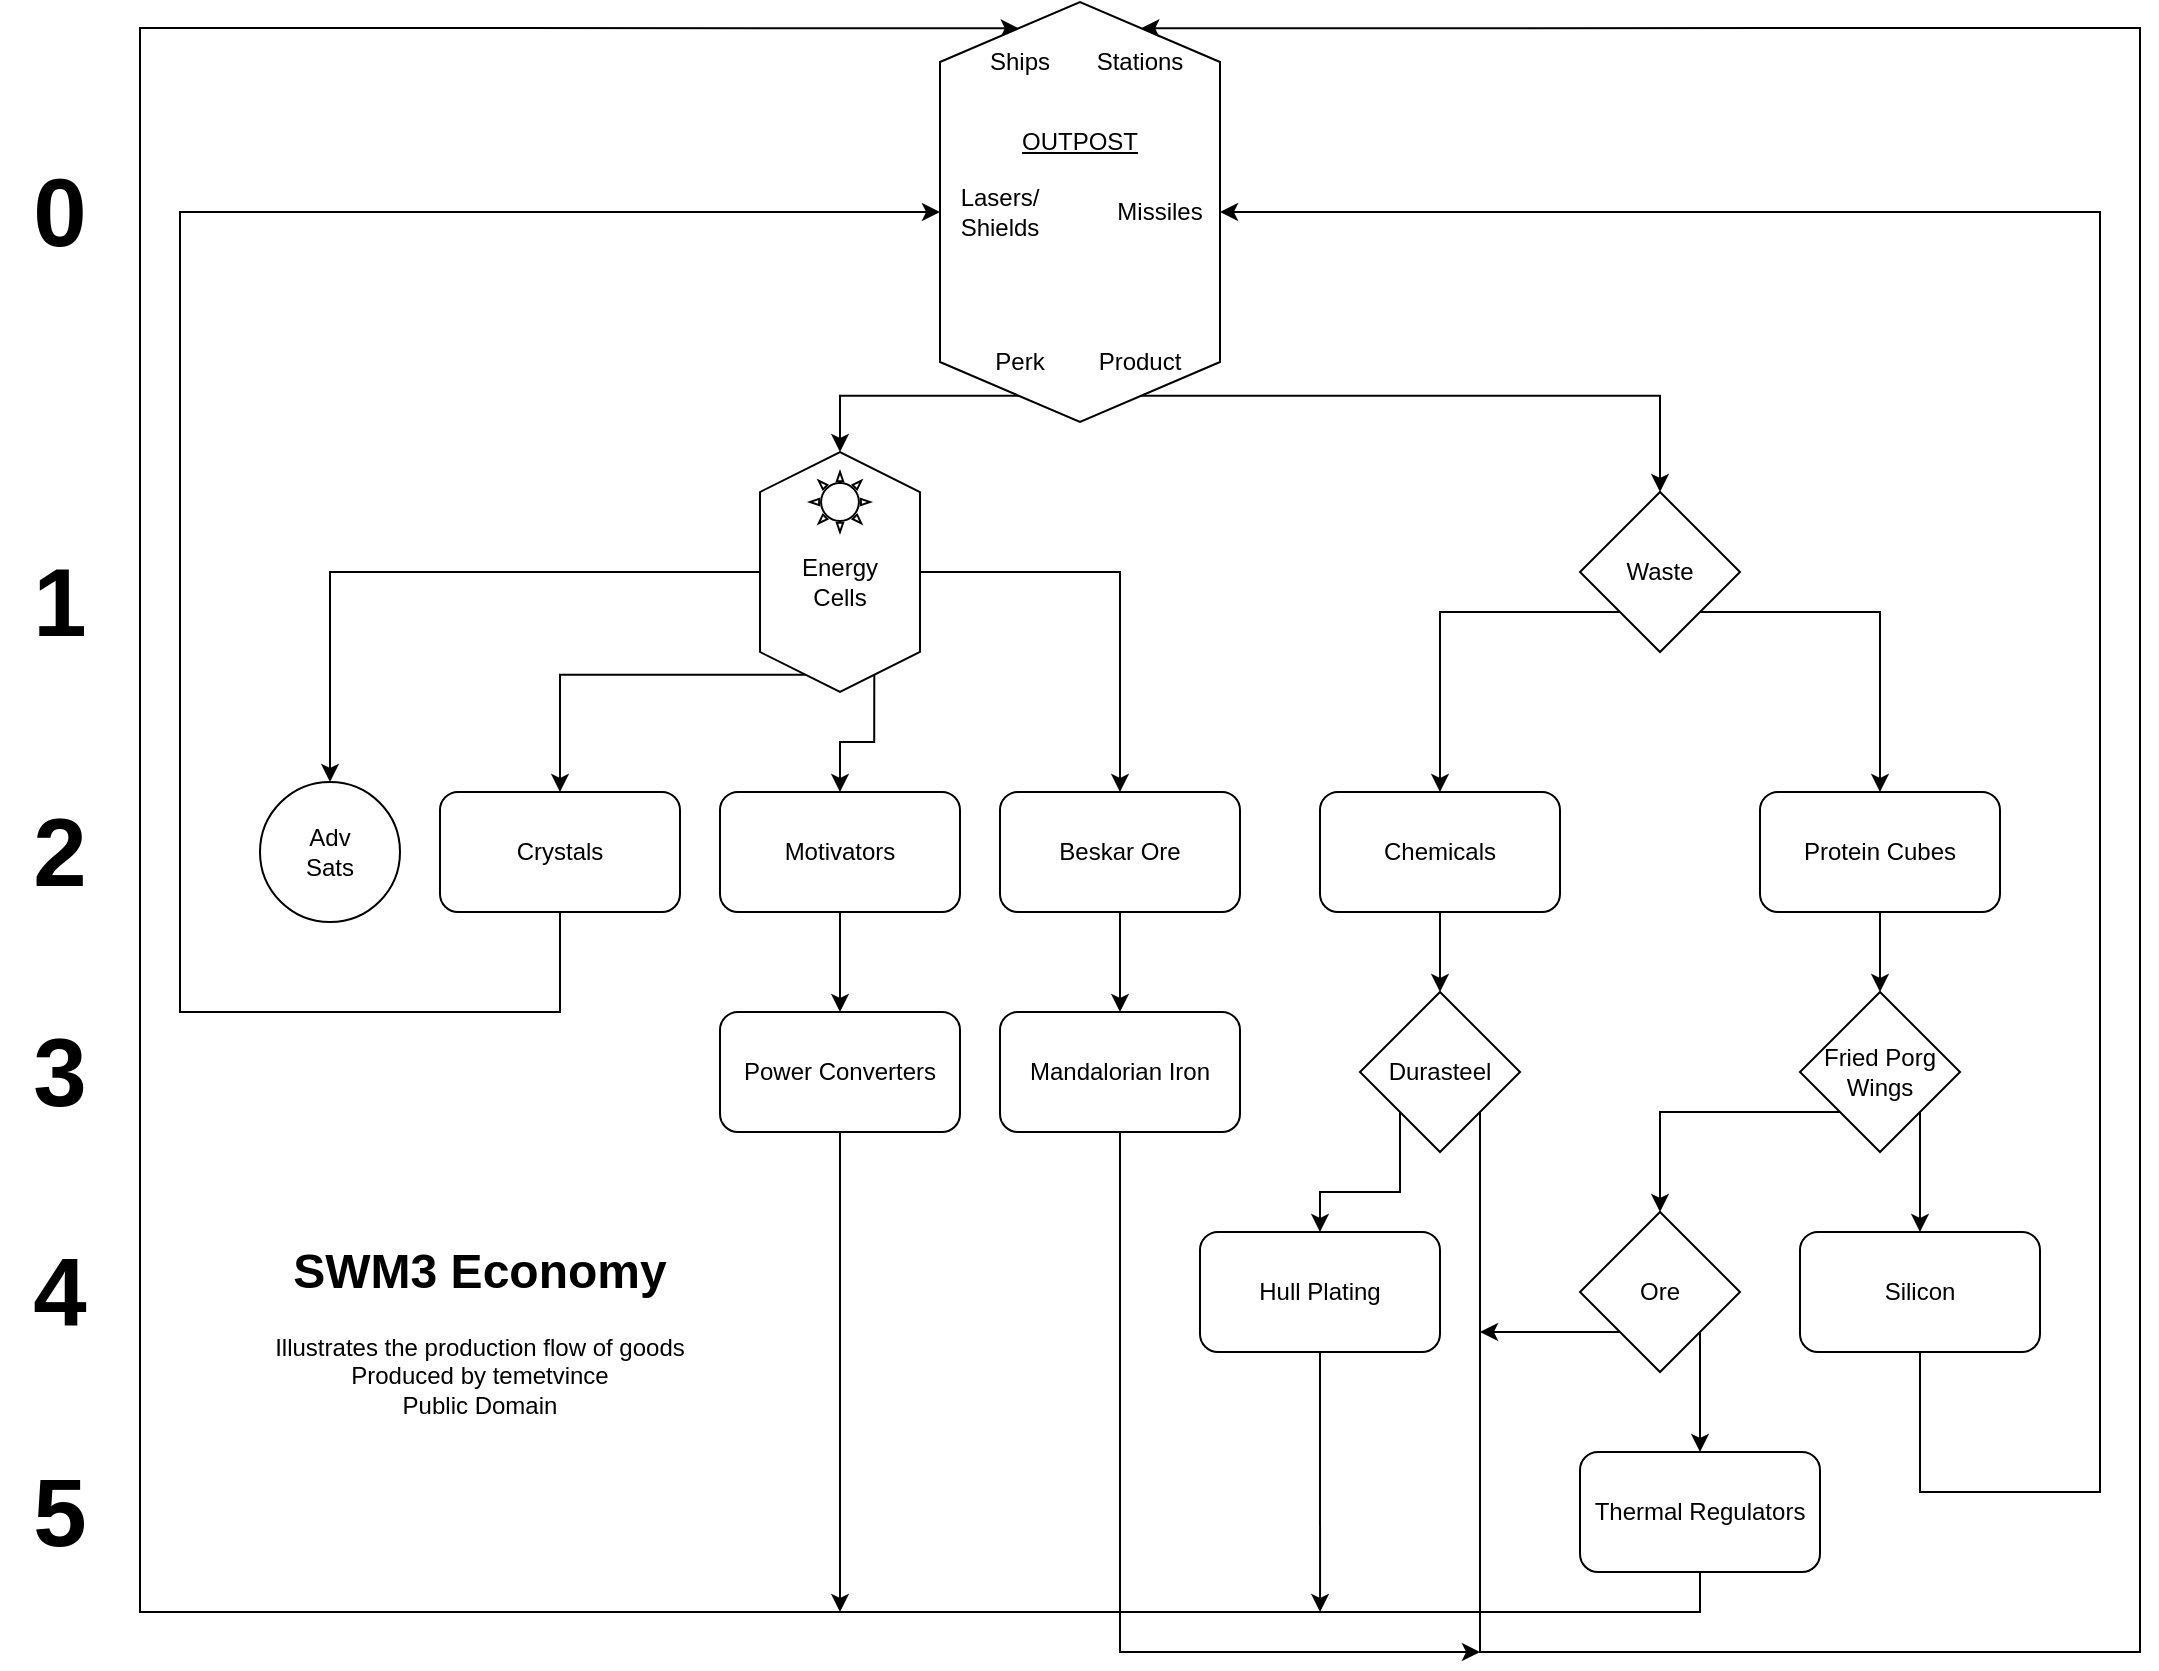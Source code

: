 <mxfile version="16.1.2" type="device"><diagram id="iUBpR5CNQpBnSi_X2e5K" name="Page-1"><mxGraphModel dx="1220" dy="1136" grid="1" gridSize="10" guides="1" tooltips="1" connect="1" arrows="1" fold="1" page="1" pageScale="1" pageWidth="1100" pageHeight="850" background="#ffffff" math="0" shadow="0"><root><mxCell id="0"/><mxCell id="1" parent="0"/><mxCell id="l_TuXNiZBvhCSDKAAjne-76" style="edgeStyle=none;rounded=0;orthogonalLoop=1;jettySize=auto;html=1;exitX=0.5;exitY=1;exitDx=0;exitDy=0;entryX=0.5;entryY=1;entryDx=0;entryDy=0;" parent="1" source="l_TuXNiZBvhCSDKAAjne-6" target="l_TuXNiZBvhCSDKAAjne-33" edge="1"><mxGeometry relative="1" as="geometry"><Array as="points"><mxPoint x="290" y="520"/><mxPoint x="100" y="520"/><mxPoint x="100" y="120"/></Array></mxGeometry></mxCell><mxCell id="l_TuXNiZBvhCSDKAAjne-6" value="Crystals" style="rounded=1;whiteSpace=wrap;html=1;" parent="1" vertex="1"><mxGeometry x="230" y="410" width="120" height="60" as="geometry"/></mxCell><mxCell id="l_TuXNiZBvhCSDKAAjne-72" style="edgeStyle=none;rounded=0;orthogonalLoop=1;jettySize=auto;html=1;exitX=0.5;exitY=1;exitDx=0;exitDy=0;entryX=0.5;entryY=0;entryDx=0;entryDy=0;" parent="1" source="l_TuXNiZBvhCSDKAAjne-7" target="l_TuXNiZBvhCSDKAAjne-13" edge="1"><mxGeometry relative="1" as="geometry"/></mxCell><mxCell id="l_TuXNiZBvhCSDKAAjne-7" value="Motivators" style="rounded=1;whiteSpace=wrap;html=1;" parent="1" vertex="1"><mxGeometry x="370" y="410" width="120" height="60" as="geometry"/></mxCell><mxCell id="l_TuXNiZBvhCSDKAAjne-70" style="edgeStyle=none;rounded=0;orthogonalLoop=1;jettySize=auto;html=1;exitX=0.5;exitY=1;exitDx=0;exitDy=0;entryX=0.5;entryY=0;entryDx=0;entryDy=0;" parent="1" source="l_TuXNiZBvhCSDKAAjne-8" target="l_TuXNiZBvhCSDKAAjne-12" edge="1"><mxGeometry relative="1" as="geometry"/></mxCell><mxCell id="l_TuXNiZBvhCSDKAAjne-8" value="Beskar Ore" style="rounded=1;whiteSpace=wrap;html=1;" parent="1" vertex="1"><mxGeometry x="510" y="410" width="120" height="60" as="geometry"/></mxCell><mxCell id="l_TuXNiZBvhCSDKAAjne-54" style="edgeStyle=orthogonalEdgeStyle;rounded=0;orthogonalLoop=1;jettySize=auto;html=1;exitX=0.5;exitY=1;exitDx=0;exitDy=0;entryX=0.5;entryY=0;entryDx=0;entryDy=0;" parent="1" source="l_TuXNiZBvhCSDKAAjne-9" target="l_TuXNiZBvhCSDKAAjne-55" edge="1"><mxGeometry relative="1" as="geometry"><mxPoint x="645" y="607.5" as="targetPoint"/></mxGeometry></mxCell><mxCell id="l_TuXNiZBvhCSDKAAjne-9" value="Chemicals" style="rounded=1;whiteSpace=wrap;html=1;" parent="1" vertex="1"><mxGeometry x="670" y="410" width="120" height="60" as="geometry"/></mxCell><mxCell id="l_TuXNiZBvhCSDKAAjne-47" style="edgeStyle=orthogonalEdgeStyle;rounded=0;orthogonalLoop=1;jettySize=auto;html=1;exitX=0.5;exitY=1;exitDx=0;exitDy=0;entryX=0.5;entryY=0;entryDx=0;entryDy=0;" parent="1" source="l_TuXNiZBvhCSDKAAjne-10" target="l_TuXNiZBvhCSDKAAjne-48" edge="1"><mxGeometry relative="1" as="geometry"><mxPoint x="775" y="607.5" as="targetPoint"/></mxGeometry></mxCell><mxCell id="l_TuXNiZBvhCSDKAAjne-10" value="Protein Cubes" style="rounded=1;whiteSpace=wrap;html=1;" parent="1" vertex="1"><mxGeometry x="890" y="410" width="120" height="60" as="geometry"/></mxCell><mxCell id="l_TuXNiZBvhCSDKAAjne-71" style="edgeStyle=none;rounded=0;orthogonalLoop=1;jettySize=auto;html=1;exitX=0.5;exitY=1;exitDx=0;exitDy=0;" parent="1" source="l_TuXNiZBvhCSDKAAjne-12" edge="1"><mxGeometry relative="1" as="geometry"><mxPoint x="750" y="840" as="targetPoint"/><Array as="points"><mxPoint x="570" y="840"/></Array></mxGeometry></mxCell><mxCell id="l_TuXNiZBvhCSDKAAjne-12" value="Mandalorian Iron" style="rounded=1;whiteSpace=wrap;html=1;" parent="1" vertex="1"><mxGeometry x="510" y="520" width="120" height="60" as="geometry"/></mxCell><mxCell id="l_TuXNiZBvhCSDKAAjne-73" style="edgeStyle=none;rounded=0;orthogonalLoop=1;jettySize=auto;html=1;exitX=0.5;exitY=1;exitDx=0;exitDy=0;" parent="1" source="l_TuXNiZBvhCSDKAAjne-13" edge="1"><mxGeometry relative="1" as="geometry"><mxPoint x="430" y="820" as="targetPoint"/></mxGeometry></mxCell><mxCell id="l_TuXNiZBvhCSDKAAjne-13" value="Power Converters" style="rounded=1;whiteSpace=wrap;html=1;" parent="1" vertex="1"><mxGeometry x="370" y="520" width="120" height="60" as="geometry"/></mxCell><mxCell id="l_TuXNiZBvhCSDKAAjne-67" style="edgeStyle=none;rounded=0;orthogonalLoop=1;jettySize=auto;html=1;exitX=0.5;exitY=1;exitDx=0;exitDy=0;entryX=0.5;entryY=0;entryDx=0;entryDy=0;" parent="1" source="l_TuXNiZBvhCSDKAAjne-25" target="l_TuXNiZBvhCSDKAAjne-33" edge="1"><mxGeometry relative="1" as="geometry"><Array as="points"><mxPoint x="970" y="760"/><mxPoint x="1060" y="760"/><mxPoint x="1060" y="120"/></Array></mxGeometry></mxCell><mxCell id="l_TuXNiZBvhCSDKAAjne-25" value="Silicon" style="rounded=1;whiteSpace=wrap;html=1;" parent="1" vertex="1"><mxGeometry x="910" y="630" width="120" height="60" as="geometry"/></mxCell><mxCell id="l_TuXNiZBvhCSDKAAjne-75" style="edgeStyle=none;rounded=0;orthogonalLoop=1;jettySize=auto;html=1;exitX=0.5;exitY=1;exitDx=0;exitDy=0;" parent="1" source="l_TuXNiZBvhCSDKAAjne-26" edge="1"><mxGeometry relative="1" as="geometry"><mxPoint x="670.034" y="820" as="targetPoint"/></mxGeometry></mxCell><mxCell id="l_TuXNiZBvhCSDKAAjne-26" value="Hull Plating" style="rounded=1;whiteSpace=wrap;html=1;" parent="1" vertex="1"><mxGeometry x="610" y="630" width="120" height="60" as="geometry"/></mxCell><mxCell id="l_TuXNiZBvhCSDKAAjne-74" style="edgeStyle=none;rounded=0;orthogonalLoop=1;jettySize=auto;html=1;exitX=0.5;exitY=1;exitDx=0;exitDy=0;entryX=0;entryY=0.75;entryDx=0;entryDy=0;" parent="1" source="l_TuXNiZBvhCSDKAAjne-28" target="l_TuXNiZBvhCSDKAAjne-33" edge="1"><mxGeometry relative="1" as="geometry"><mxPoint x="430" y="820" as="targetPoint"/><Array as="points"><mxPoint x="860" y="820"/><mxPoint x="80" y="820"/><mxPoint x="80" y="28"/></Array></mxGeometry></mxCell><mxCell id="l_TuXNiZBvhCSDKAAjne-28" value="Thermal Regulators" style="rounded=1;whiteSpace=wrap;html=1;" parent="1" vertex="1"><mxGeometry x="800" y="740" width="120" height="60" as="geometry"/></mxCell><mxCell id="l_TuXNiZBvhCSDKAAjne-37" style="edgeStyle=orthogonalEdgeStyle;rounded=0;orthogonalLoop=1;jettySize=auto;html=1;exitX=1;exitY=0.25;exitDx=0;exitDy=0;entryX=0.5;entryY=0;entryDx=0;entryDy=0;" parent="1" source="l_TuXNiZBvhCSDKAAjne-33" target="l_TuXNiZBvhCSDKAAjne-44" edge="1"><mxGeometry relative="1" as="geometry"><mxPoint x="710" y="320" as="targetPoint"/></mxGeometry></mxCell><mxCell id="l_TuXNiZBvhCSDKAAjne-39" style="edgeStyle=orthogonalEdgeStyle;rounded=0;orthogonalLoop=1;jettySize=auto;html=1;exitX=1;exitY=0.75;exitDx=0;exitDy=0;entryX=0;entryY=0.5;entryDx=0;entryDy=0;" parent="1" source="l_TuXNiZBvhCSDKAAjne-33" target="l_TuXNiZBvhCSDKAAjne-38" edge="1"><mxGeometry relative="1" as="geometry"/></mxCell><mxCell id="l_TuXNiZBvhCSDKAAjne-33" value="" style="shape=hexagon;perimeter=hexagonPerimeter2;whiteSpace=wrap;html=1;fixedSize=1;rotation=90;size=30;labelBorderColor=none;labelBackgroundColor=none;" parent="1" vertex="1"><mxGeometry x="445" y="50" width="210" height="140" as="geometry"/></mxCell><mxCell id="l_TuXNiZBvhCSDKAAjne-40" style="edgeStyle=orthogonalEdgeStyle;rounded=0;orthogonalLoop=1;jettySize=auto;html=1;exitX=0.5;exitY=1;exitDx=0;exitDy=0;entryX=0.5;entryY=0;entryDx=0;entryDy=0;" parent="1" source="l_TuXNiZBvhCSDKAAjne-38" target="l_TuXNiZBvhCSDKAAjne-86" edge="1"><mxGeometry relative="1" as="geometry"><mxPoint x="150" y="410" as="targetPoint"/></mxGeometry></mxCell><mxCell id="l_TuXNiZBvhCSDKAAjne-41" style="edgeStyle=orthogonalEdgeStyle;rounded=0;orthogonalLoop=1;jettySize=auto;html=1;exitX=1;exitY=0.75;exitDx=0;exitDy=0;entryX=0.5;entryY=0;entryDx=0;entryDy=0;" parent="1" source="l_TuXNiZBvhCSDKAAjne-38" target="l_TuXNiZBvhCSDKAAjne-6" edge="1"><mxGeometry relative="1" as="geometry"/></mxCell><mxCell id="l_TuXNiZBvhCSDKAAjne-42" style="edgeStyle=orthogonalEdgeStyle;rounded=0;orthogonalLoop=1;jettySize=auto;html=1;exitX=1;exitY=0.25;exitDx=0;exitDy=0;entryX=0.5;entryY=0;entryDx=0;entryDy=0;" parent="1" source="l_TuXNiZBvhCSDKAAjne-38" target="l_TuXNiZBvhCSDKAAjne-7" edge="1"><mxGeometry relative="1" as="geometry"/></mxCell><mxCell id="l_TuXNiZBvhCSDKAAjne-43" style="edgeStyle=orthogonalEdgeStyle;rounded=0;orthogonalLoop=1;jettySize=auto;html=1;exitX=0.5;exitY=0;exitDx=0;exitDy=0;entryX=0.5;entryY=0;entryDx=0;entryDy=0;" parent="1" source="l_TuXNiZBvhCSDKAAjne-38" target="l_TuXNiZBvhCSDKAAjne-8" edge="1"><mxGeometry relative="1" as="geometry"/></mxCell><mxCell id="l_TuXNiZBvhCSDKAAjne-38" value="" style="shape=hexagon;perimeter=hexagonPerimeter2;whiteSpace=wrap;html=1;fixedSize=1;rotation=90;" parent="1" vertex="1"><mxGeometry x="370" y="260" width="120" height="80" as="geometry"/></mxCell><mxCell id="l_TuXNiZBvhCSDKAAjne-45" style="edgeStyle=orthogonalEdgeStyle;rounded=0;orthogonalLoop=1;jettySize=auto;html=1;exitX=0;exitY=1;exitDx=0;exitDy=0;entryX=0.5;entryY=0;entryDx=0;entryDy=0;" parent="1" source="l_TuXNiZBvhCSDKAAjne-44" target="l_TuXNiZBvhCSDKAAjne-9" edge="1"><mxGeometry relative="1" as="geometry"/></mxCell><mxCell id="l_TuXNiZBvhCSDKAAjne-46" style="edgeStyle=orthogonalEdgeStyle;rounded=0;orthogonalLoop=1;jettySize=auto;html=1;exitX=1;exitY=1;exitDx=0;exitDy=0;entryX=0.5;entryY=0;entryDx=0;entryDy=0;" parent="1" source="l_TuXNiZBvhCSDKAAjne-44" target="l_TuXNiZBvhCSDKAAjne-10" edge="1"><mxGeometry relative="1" as="geometry"/></mxCell><mxCell id="l_TuXNiZBvhCSDKAAjne-44" value="Waste" style="rhombus;whiteSpace=wrap;html=1;" parent="1" vertex="1"><mxGeometry x="800" y="260" width="80" height="80" as="geometry"/></mxCell><mxCell id="l_TuXNiZBvhCSDKAAjne-50" style="edgeStyle=orthogonalEdgeStyle;rounded=0;orthogonalLoop=1;jettySize=auto;html=1;exitX=1;exitY=1;exitDx=0;exitDy=0;entryX=0.5;entryY=0;entryDx=0;entryDy=0;" parent="1" source="l_TuXNiZBvhCSDKAAjne-48" target="l_TuXNiZBvhCSDKAAjne-25" edge="1"><mxGeometry relative="1" as="geometry"/></mxCell><mxCell id="l_TuXNiZBvhCSDKAAjne-52" style="edgeStyle=orthogonalEdgeStyle;rounded=0;orthogonalLoop=1;jettySize=auto;html=1;exitX=0;exitY=1;exitDx=0;exitDy=0;entryX=0.5;entryY=0;entryDx=0;entryDy=0;" parent="1" source="l_TuXNiZBvhCSDKAAjne-48" target="l_TuXNiZBvhCSDKAAjne-51" edge="1"><mxGeometry relative="1" as="geometry"/></mxCell><mxCell id="l_TuXNiZBvhCSDKAAjne-48" value="Fried Porg Wings" style="rhombus;whiteSpace=wrap;html=1;" parent="1" vertex="1"><mxGeometry x="910" y="510" width="80" height="80" as="geometry"/></mxCell><mxCell id="l_TuXNiZBvhCSDKAAjne-58" style="edgeStyle=orthogonalEdgeStyle;rounded=0;orthogonalLoop=1;jettySize=auto;html=1;exitX=1;exitY=1;exitDx=0;exitDy=0;entryX=0.5;entryY=0;entryDx=0;entryDy=0;" parent="1" source="l_TuXNiZBvhCSDKAAjne-51" target="l_TuXNiZBvhCSDKAAjne-28" edge="1"><mxGeometry relative="1" as="geometry"/></mxCell><mxCell id="l_TuXNiZBvhCSDKAAjne-69" style="edgeStyle=none;rounded=0;orthogonalLoop=1;jettySize=auto;html=1;exitX=0;exitY=1;exitDx=0;exitDy=0;" parent="1" source="l_TuXNiZBvhCSDKAAjne-51" edge="1"><mxGeometry relative="1" as="geometry"><mxPoint x="750" y="680" as="targetPoint"/><Array as="points"><mxPoint x="770" y="680"/></Array></mxGeometry></mxCell><mxCell id="l_TuXNiZBvhCSDKAAjne-51" value="Ore" style="rhombus;whiteSpace=wrap;html=1;" parent="1" vertex="1"><mxGeometry x="800" y="620" width="80" height="80" as="geometry"/></mxCell><mxCell id="l_TuXNiZBvhCSDKAAjne-56" style="edgeStyle=orthogonalEdgeStyle;rounded=0;orthogonalLoop=1;jettySize=auto;html=1;exitX=0;exitY=1;exitDx=0;exitDy=0;entryX=0.5;entryY=0;entryDx=0;entryDy=0;" parent="1" source="l_TuXNiZBvhCSDKAAjne-55" target="l_TuXNiZBvhCSDKAAjne-26" edge="1"><mxGeometry relative="1" as="geometry"/></mxCell><mxCell id="l_TuXNiZBvhCSDKAAjne-68" style="edgeStyle=none;rounded=0;orthogonalLoop=1;jettySize=auto;html=1;exitX=1;exitY=1;exitDx=0;exitDy=0;entryX=0;entryY=0.25;entryDx=0;entryDy=0;" parent="1" source="l_TuXNiZBvhCSDKAAjne-55" target="l_TuXNiZBvhCSDKAAjne-33" edge="1"><mxGeometry relative="1" as="geometry"><Array as="points"><mxPoint x="750" y="600"/><mxPoint x="750" y="650"/><mxPoint x="750" y="840"/><mxPoint x="1080" y="840"/><mxPoint x="1080" y="28"/></Array></mxGeometry></mxCell><mxCell id="l_TuXNiZBvhCSDKAAjne-55" value="Durasteel" style="rhombus;whiteSpace=wrap;html=1;" parent="1" vertex="1"><mxGeometry x="690" y="510" width="80" height="80" as="geometry"/></mxCell><mxCell id="l_TuXNiZBvhCSDKAAjne-77" value="Energy&lt;br&gt;Cells" style="text;html=1;strokeColor=none;fillColor=none;align=center;verticalAlign=middle;whiteSpace=wrap;rounded=0;" parent="1" vertex="1"><mxGeometry x="400" y="290" width="60" height="30" as="geometry"/></mxCell><mxCell id="l_TuXNiZBvhCSDKAAjne-78" value="OUTPOST" style="text;html=1;strokeColor=none;fillColor=none;align=center;verticalAlign=middle;whiteSpace=wrap;rounded=0;fontStyle=4" parent="1" vertex="1"><mxGeometry x="520" y="70" width="60" height="30" as="geometry"/></mxCell><mxCell id="l_TuXNiZBvhCSDKAAjne-80" value="Ships" style="text;html=1;strokeColor=none;fillColor=none;align=center;verticalAlign=middle;whiteSpace=wrap;rounded=0;" parent="1" vertex="1"><mxGeometry x="490" y="30" width="60" height="30" as="geometry"/></mxCell><mxCell id="l_TuXNiZBvhCSDKAAjne-81" value="Stations" style="text;html=1;strokeColor=none;fillColor=none;align=center;verticalAlign=middle;whiteSpace=wrap;rounded=0;" parent="1" vertex="1"><mxGeometry x="550" y="30" width="60" height="30" as="geometry"/></mxCell><mxCell id="l_TuXNiZBvhCSDKAAjne-82" value="Missiles" style="text;html=1;strokeColor=none;fillColor=none;align=center;verticalAlign=middle;whiteSpace=wrap;rounded=0;" parent="1" vertex="1"><mxGeometry x="560" y="105" width="60" height="30" as="geometry"/></mxCell><mxCell id="l_TuXNiZBvhCSDKAAjne-83" value="Lasers/&lt;br&gt;Shields" style="text;html=1;strokeColor=none;fillColor=none;align=center;verticalAlign=middle;whiteSpace=wrap;rounded=0;" parent="1" vertex="1"><mxGeometry x="480" y="105" width="60" height="30" as="geometry"/></mxCell><mxCell id="l_TuXNiZBvhCSDKAAjne-84" value="Perk" style="text;html=1;strokeColor=none;fillColor=none;align=center;verticalAlign=middle;whiteSpace=wrap;rounded=0;" parent="1" vertex="1"><mxGeometry x="490" y="180" width="60" height="30" as="geometry"/></mxCell><mxCell id="l_TuXNiZBvhCSDKAAjne-85" value="Product" style="text;html=1;strokeColor=none;fillColor=none;align=center;verticalAlign=middle;whiteSpace=wrap;rounded=0;" parent="1" vertex="1"><mxGeometry x="550" y="180" width="60" height="30" as="geometry"/></mxCell><mxCell id="l_TuXNiZBvhCSDKAAjne-86" value="Adv&lt;br&gt;Sats" style="ellipse;whiteSpace=wrap;html=1;aspect=fixed;" parent="1" vertex="1"><mxGeometry x="140" y="405" width="70" height="70" as="geometry"/></mxCell><mxCell id="l_TuXNiZBvhCSDKAAjne-88" value="&lt;h1&gt;SWM3 Economy&lt;br&gt;&lt;/h1&gt;&lt;div&gt;Illustrates the production flow of goods&lt;br&gt;Produced by temetvince&lt;/div&gt;&lt;div&gt;Public Domain&lt;/div&gt;" style="text;html=1;strokeColor=none;fillColor=none;spacing=5;spacingTop=-20;whiteSpace=wrap;overflow=hidden;rounded=0;labelBackgroundColor=none;labelBorderColor=none;align=center;" parent="1" vertex="1"><mxGeometry x="130" y="630" width="240" height="120" as="geometry"/></mxCell><mxCell id="l_TuXNiZBvhCSDKAAjne-89" value="" style="verticalLabelPosition=bottom;verticalAlign=top;html=1;shape=mxgraph.basic.sun;labelBackgroundColor=none;labelBorderColor=none;" parent="1" vertex="1"><mxGeometry x="415" y="250" width="30" height="30" as="geometry"/></mxCell><mxCell id="l_TuXNiZBvhCSDKAAjne-90" value="1" style="text;html=1;strokeColor=none;fillColor=none;align=center;verticalAlign=middle;whiteSpace=wrap;rounded=0;labelBackgroundColor=none;labelBorderColor=none;fontStyle=1;horizontal=1;fontSize=48;" parent="1" vertex="1"><mxGeometry x="10" y="300" width="60" height="30" as="geometry"/></mxCell><mxCell id="l_TuXNiZBvhCSDKAAjne-91" value="2" style="text;html=1;strokeColor=none;fillColor=none;align=center;verticalAlign=middle;whiteSpace=wrap;rounded=0;labelBackgroundColor=none;labelBorderColor=none;fontStyle=1;horizontal=1;fontSize=48;" parent="1" vertex="1"><mxGeometry x="10" y="425" width="60" height="30" as="geometry"/></mxCell><mxCell id="l_TuXNiZBvhCSDKAAjne-92" value="3" style="text;html=1;strokeColor=none;fillColor=none;align=center;verticalAlign=middle;whiteSpace=wrap;rounded=0;labelBackgroundColor=none;labelBorderColor=none;fontStyle=1;horizontal=1;fontSize=48;" parent="1" vertex="1"><mxGeometry x="10" y="535" width="60" height="30" as="geometry"/></mxCell><mxCell id="l_TuXNiZBvhCSDKAAjne-93" value="4" style="text;html=1;strokeColor=none;fillColor=none;align=center;verticalAlign=middle;whiteSpace=wrap;rounded=0;labelBackgroundColor=none;labelBorderColor=none;fontStyle=1;horizontal=1;fontSize=48;" parent="1" vertex="1"><mxGeometry x="10" y="645" width="60" height="30" as="geometry"/></mxCell><mxCell id="l_TuXNiZBvhCSDKAAjne-94" value="5" style="text;html=1;strokeColor=none;fillColor=none;align=center;verticalAlign=middle;whiteSpace=wrap;rounded=0;labelBackgroundColor=none;labelBorderColor=none;fontStyle=1;horizontal=1;fontSize=48;" parent="1" vertex="1"><mxGeometry x="10" y="755" width="60" height="30" as="geometry"/></mxCell><mxCell id="l_TuXNiZBvhCSDKAAjne-95" value="0" style="text;html=1;strokeColor=none;fillColor=none;align=center;verticalAlign=middle;whiteSpace=wrap;rounded=0;labelBackgroundColor=none;labelBorderColor=none;fontStyle=1;horizontal=1;fontSize=48;" parent="1" vertex="1"><mxGeometry x="10" y="105" width="60" height="30" as="geometry"/></mxCell></root></mxGraphModel></diagram></mxfile>